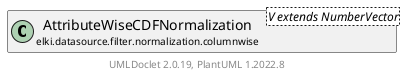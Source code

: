 @startuml
    remove .*\.(Instance|Par|Parameterizer|Factory)$
    set namespaceSeparator none
    hide empty fields
    hide empty methods

    class "<size:14>AttributeWiseCDFNormalization.Par\n<size:10>elki.datasource.filter.normalization.columnwise" as elki.datasource.filter.normalization.columnwise.AttributeWiseCDFNormalization.Par<V extends NumberVector> [[AttributeWiseCDFNormalization.Par.html]] {
        {static} +DISTRIBUTIONS_ID: OptionID
        -estimators: List<? extends DistributionEstimator<?>>
        +configure(Parameterization): void
        +make(): AttributeWiseCDFNormalization<V extends NumberVector>
    }

    interface "<size:14>Parameterizer\n<size:10>elki.utilities.optionhandling" as elki.utilities.optionhandling.Parameterizer [[../../../../utilities/optionhandling/Parameterizer.html]] {
        {abstract} +make(): Object
    }
    class "<size:14>AttributeWiseCDFNormalization\n<size:10>elki.datasource.filter.normalization.columnwise" as elki.datasource.filter.normalization.columnwise.AttributeWiseCDFNormalization<V extends NumberVector> [[AttributeWiseCDFNormalization.html]]

    elki.utilities.optionhandling.Parameterizer <|.. elki.datasource.filter.normalization.columnwise.AttributeWiseCDFNormalization.Par
    elki.datasource.filter.normalization.columnwise.AttributeWiseCDFNormalization +-- elki.datasource.filter.normalization.columnwise.AttributeWiseCDFNormalization.Par

    center footer UMLDoclet 2.0.19, PlantUML 1.2022.8
@enduml
